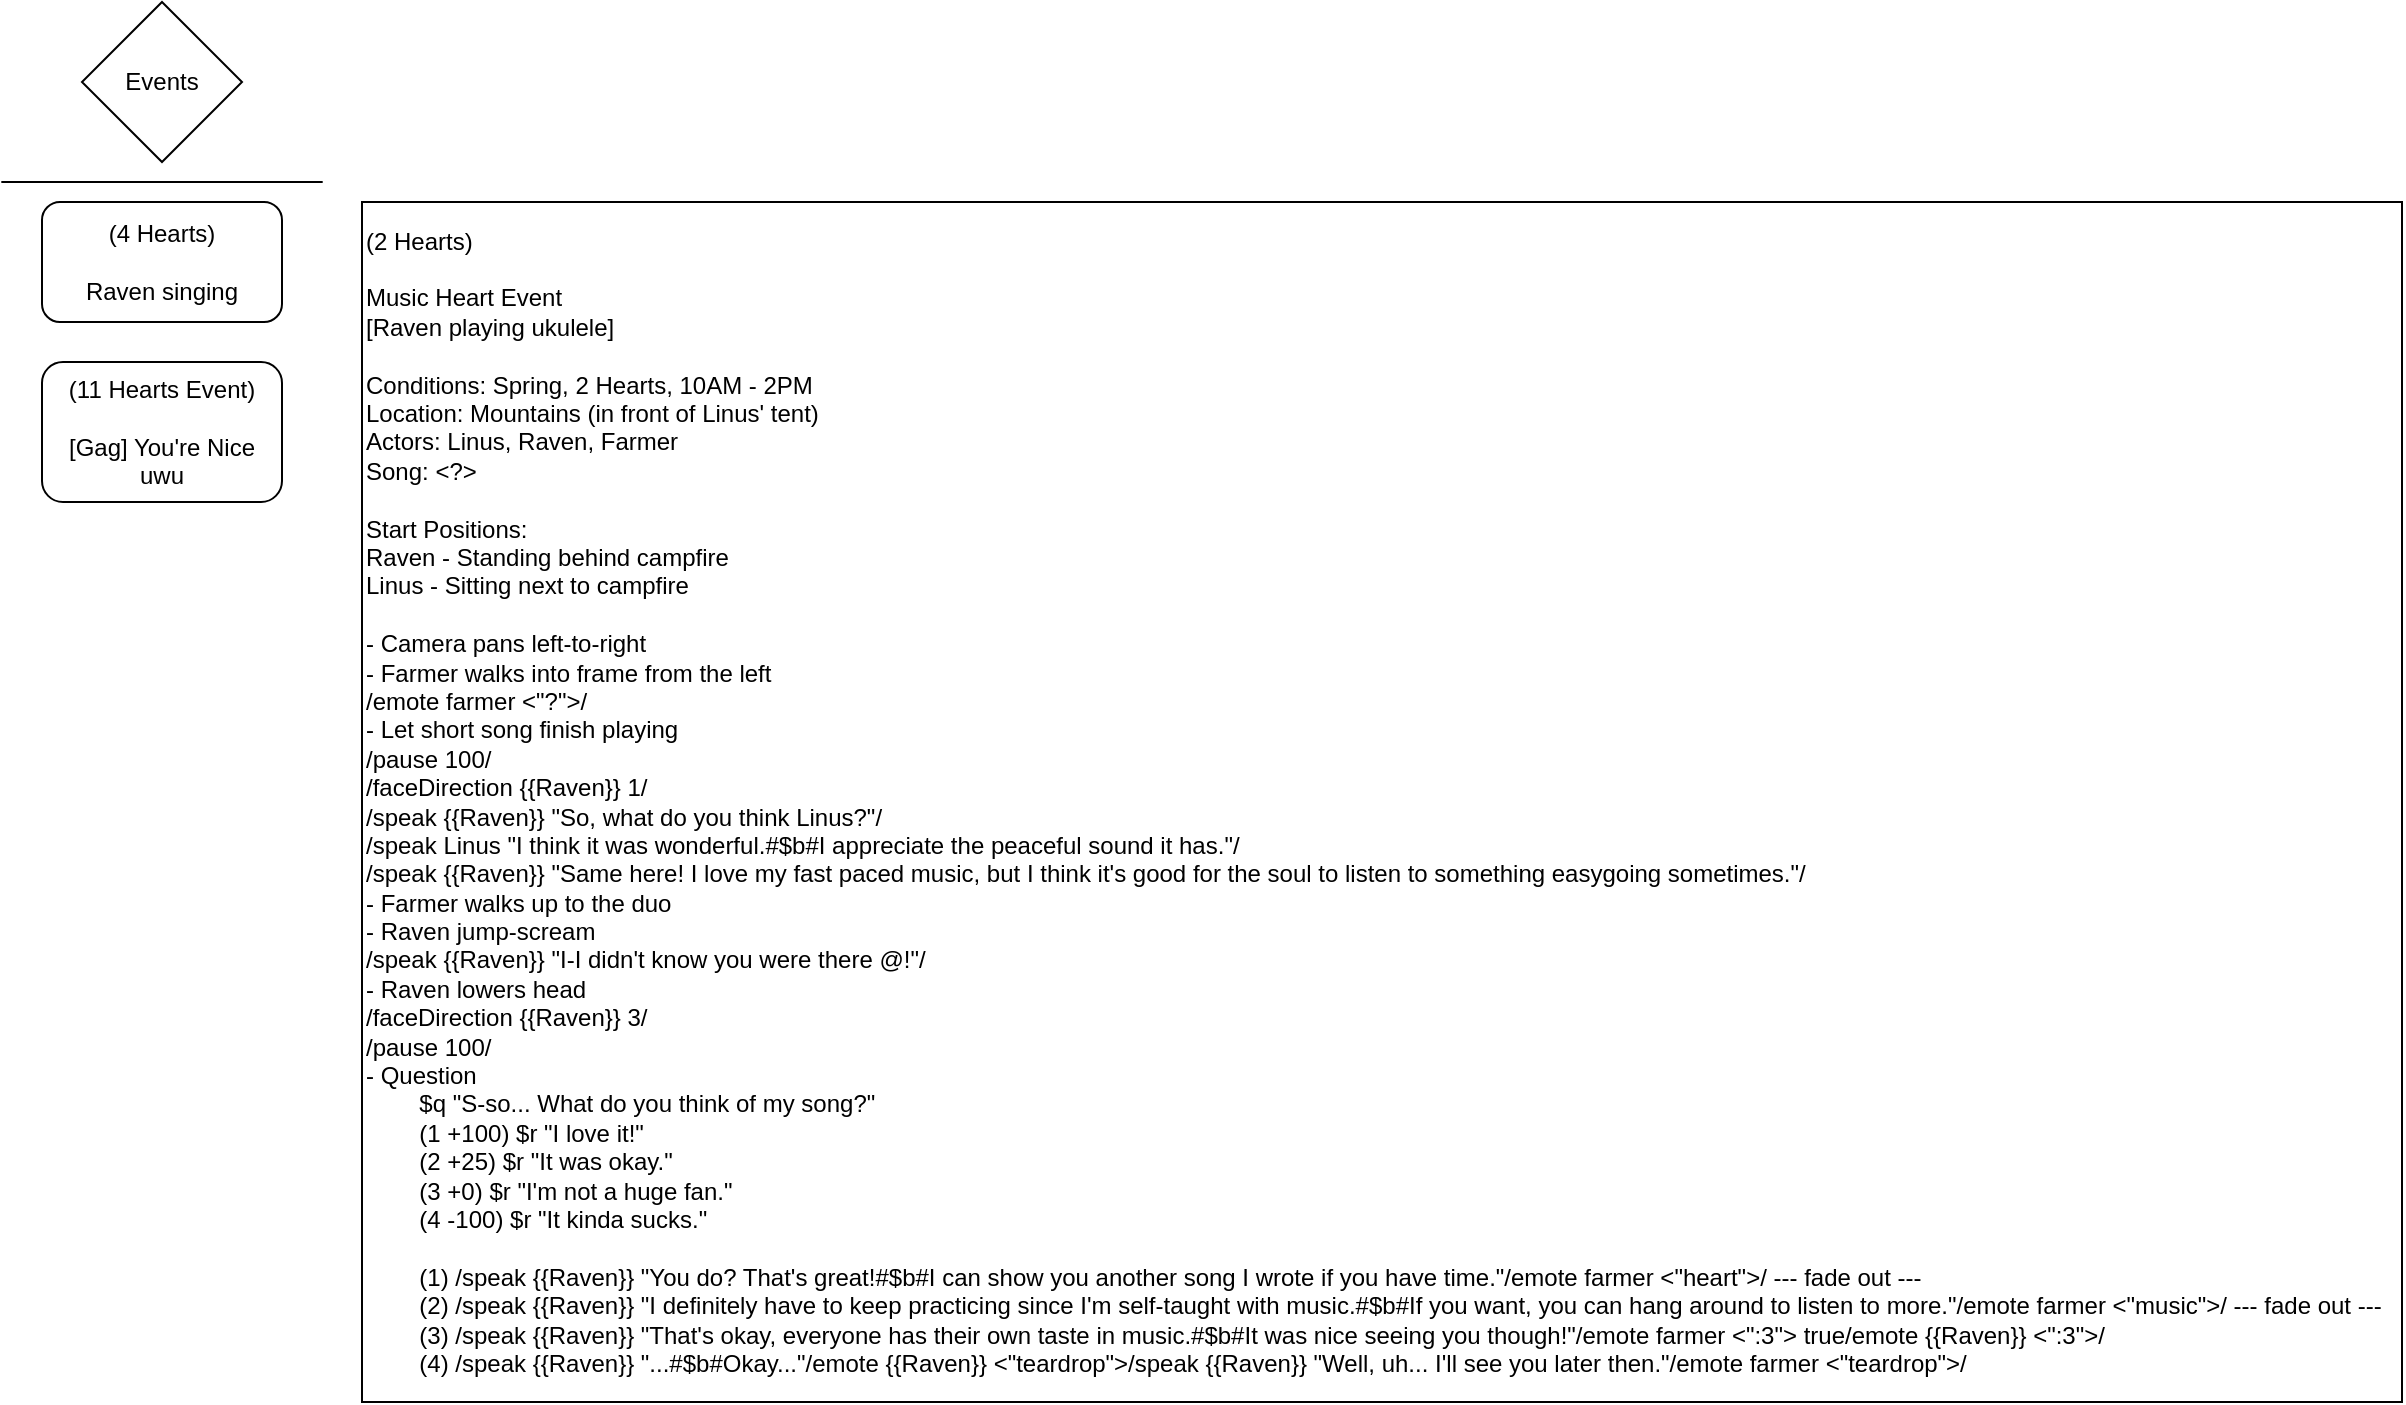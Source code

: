 <mxfile version="26.2.15">
  <diagram id="C5RBs43oDa-KdzZeNtuy" name="Page-1">
    <mxGraphModel dx="874" dy="674" grid="1" gridSize="10" guides="1" tooltips="1" connect="1" arrows="1" fold="1" page="1" pageScale="1" pageWidth="827" pageHeight="1169" math="0" shadow="0">
      <root>
        <mxCell id="WIyWlLk6GJQsqaUBKTNV-0" />
        <mxCell id="WIyWlLk6GJQsqaUBKTNV-1" parent="WIyWlLk6GJQsqaUBKTNV-0" />
        <mxCell id="Dcz3eESDd5eWfrBveF-l-0" value="Events" style="rhombus;whiteSpace=wrap;html=1;" parent="WIyWlLk6GJQsqaUBKTNV-1" vertex="1">
          <mxGeometry x="40" y="20" width="80" height="80" as="geometry" />
        </mxCell>
        <mxCell id="Dcz3eESDd5eWfrBveF-l-1" value="(4 Hearts)&lt;div&gt;&lt;br&gt;Raven singing&lt;/div&gt;" style="rounded=1;whiteSpace=wrap;html=1;" parent="WIyWlLk6GJQsqaUBKTNV-1" vertex="1">
          <mxGeometry x="20" y="120" width="120" height="60" as="geometry" />
        </mxCell>
        <mxCell id="Dcz3eESDd5eWfrBveF-l-3" value="" style="endArrow=none;html=1;rounded=0;" parent="WIyWlLk6GJQsqaUBKTNV-1" edge="1">
          <mxGeometry width="50" height="50" relative="1" as="geometry">
            <mxPoint x="-0.34" y="110" as="sourcePoint" />
            <mxPoint x="160.35" y="110" as="targetPoint" />
          </mxGeometry>
        </mxCell>
        <mxCell id="Dcz3eESDd5eWfrBveF-l-4" value="(11 Hearts Event)&lt;div&gt;&lt;br&gt;[Gag] You&#39;re Nice uwu&lt;/div&gt;" style="rounded=1;whiteSpace=wrap;html=1;" parent="WIyWlLk6GJQsqaUBKTNV-1" vertex="1">
          <mxGeometry x="20" y="200" width="120" height="70" as="geometry" />
        </mxCell>
        <mxCell id="G3nwgKqsDJzuOCZQa7Bc-0" value="(2 Hearts)&lt;br&gt;&lt;br&gt;Music Heart Event&lt;br&gt;[Raven playing ukulele]&lt;br&gt;&lt;br&gt;Conditions: Spring, 2 Hearts, 10AM - 2PM&lt;br&gt;Location: Mountains (in front of Linus&#39; tent)&lt;br&gt;Actors: Linus, Raven, Farmer&lt;br&gt;Song: &amp;lt;?&amp;gt;&lt;br&gt;&lt;br&gt;Start Positions:&lt;br&gt;Raven - Standing behind campfire&lt;br&gt;Linus - Sitting next to campfire&lt;br&gt;&lt;br&gt;- Camera pans left-to-right&lt;br&gt;&lt;div style=&quot;&quot;&gt;&lt;span style=&quot;background-color: transparent; color: light-dark(rgb(0, 0, 0), rgb(255, 255, 255));&quot;&gt;- Farmer walks into frame from the left&lt;br&gt;/emote farmer &amp;lt;&quot;?&quot;&amp;gt;/&lt;br&gt;- Let short song finish playing&lt;br&gt;/pause 100/&lt;br&gt;/faceDirection {{Raven}} 1/&lt;br&gt;/speak {{Raven}} &quot;So, what do you think Linus?&quot;/&lt;/span&gt;&lt;/div&gt;&lt;div style=&quot;&quot;&gt;&lt;span style=&quot;background-color: transparent; color: light-dark(rgb(0, 0, 0), rgb(255, 255, 255));&quot;&gt;/speak Linus &quot;I think it was wonderful.#$b#I appreciate the peaceful sound it has.&quot;/&lt;br&gt;/speak {{Raven}} &quot;Same here! I love my fast paced music, but I think it&#39;s good for the soul to listen to something easygoing sometimes.&quot;/&lt;/span&gt;&lt;/div&gt;&lt;div style=&quot;&quot;&gt;&lt;span style=&quot;background-color: transparent; color: light-dark(rgb(0, 0, 0), rgb(255, 255, 255));&quot;&gt;- Farmer walks up to the duo&lt;br&gt;- Raven jump-scream&lt;/span&gt;&lt;/div&gt;&lt;div style=&quot;&quot;&gt;&lt;span style=&quot;background-color: transparent; color: light-dark(rgb(0, 0, 0), rgb(255, 255, 255));&quot;&gt;/speak {{Raven}} &quot;I-I didn&#39;t know you were there @!&quot;/&lt;/span&gt;&lt;/div&gt;&lt;div style=&quot;&quot;&gt;&lt;span style=&quot;background-color: transparent; color: light-dark(rgb(0, 0, 0), rgb(255, 255, 255));&quot;&gt;- Raven lowers head&lt;/span&gt;&lt;/div&gt;&lt;div style=&quot;&quot;&gt;&lt;span style=&quot;background-color: transparent; color: light-dark(rgb(0, 0, 0), rgb(255, 255, 255));&quot;&gt;/faceDirection {{Raven}} 3/&lt;/span&gt;&lt;/div&gt;&lt;div style=&quot;&quot;&gt;&lt;span style=&quot;background-color: transparent; color: light-dark(rgb(0, 0, 0), rgb(255, 255, 255));&quot;&gt;/pause 100/&lt;/span&gt;&lt;/div&gt;&lt;div style=&quot;&quot;&gt;- Question&lt;br&gt;&lt;span style=&quot;white-space: pre;&quot;&gt;&#x9;&lt;/span&gt;$q &quot;S-so... What do you think of my song?&quot;&lt;/div&gt;&lt;div style=&quot;&quot;&gt;&lt;/div&gt;&lt;span style=&quot;white-space: pre;&quot;&gt;&#x9;&lt;/span&gt;(1 +100) $r &quot;I love it!&quot;&lt;br&gt;&lt;div&gt;&lt;/div&gt;&lt;span style=&quot;white-space: pre;&quot;&gt;&#x9;&lt;/span&gt;(2 +25) $r &quot;It was okay.&quot;&lt;div&gt;&lt;span style=&quot;white-space: pre;&quot;&gt;&#x9;&lt;/span&gt;(3 +0) $r &quot;I&#39;m not a huge fan.&quot;&lt;br&gt;&lt;span style=&quot;white-space: pre;&quot;&gt;&#x9;&lt;/span&gt;(4 -100) $r &quot;It kinda sucks.&quot;&lt;br&gt;&lt;br&gt;&lt;span style=&quot;white-space: pre;&quot;&gt;&#x9;&lt;/span&gt;(1) /speak {{Raven}} &quot;You do? That&#39;s great!#$b#I can show you another song I wrote if you have time.&quot;/emote farmer &amp;lt;&quot;heart&quot;&amp;gt;/ --- fade out ---&lt;br&gt;&lt;span style=&quot;white-space: pre;&quot;&gt;&#x9;&lt;/span&gt;(2)&amp;nbsp;/speak {{Raven}} &quot;I definitely have to keep practicing since I&#39;m self-taught with music.#$b#If you want, you can hang around to listen to more.&quot;/emote farmer &amp;lt;&quot;music&quot;&amp;gt;/ --- fade out ---&lt;br&gt;&lt;span style=&quot;white-space: pre;&quot;&gt;&#x9;&lt;/span&gt;(3)&amp;nbsp;/speak {{Raven}} &quot;That&#39;s okay, everyone has their own taste in music.#$b#It was nice seeing you though!&quot;/emote farmer &amp;lt;&quot;:3&quot;&amp;gt; true/emote {{Raven}} &amp;lt;&quot;:3&quot;&amp;gt;/&lt;br&gt;&lt;span style=&quot;white-space: pre;&quot;&gt;&#x9;&lt;/span&gt;(4)&amp;nbsp;/speak {{Raven}} &quot;...#$b#Okay...&quot;/emote {{Raven}} &amp;lt;&quot;teardrop&quot;&amp;gt;/speak {{Raven}} &quot;Well, uh... I&#39;ll see you later then.&quot;/emote farmer &amp;lt;&quot;teardrop&quot;&amp;gt;/&lt;br&gt;&lt;/div&gt;" style="rounded=0;whiteSpace=wrap;html=1;align=left;" vertex="1" parent="WIyWlLk6GJQsqaUBKTNV-1">
          <mxGeometry x="180" y="120" width="1020" height="600" as="geometry" />
        </mxCell>
      </root>
    </mxGraphModel>
  </diagram>
</mxfile>

